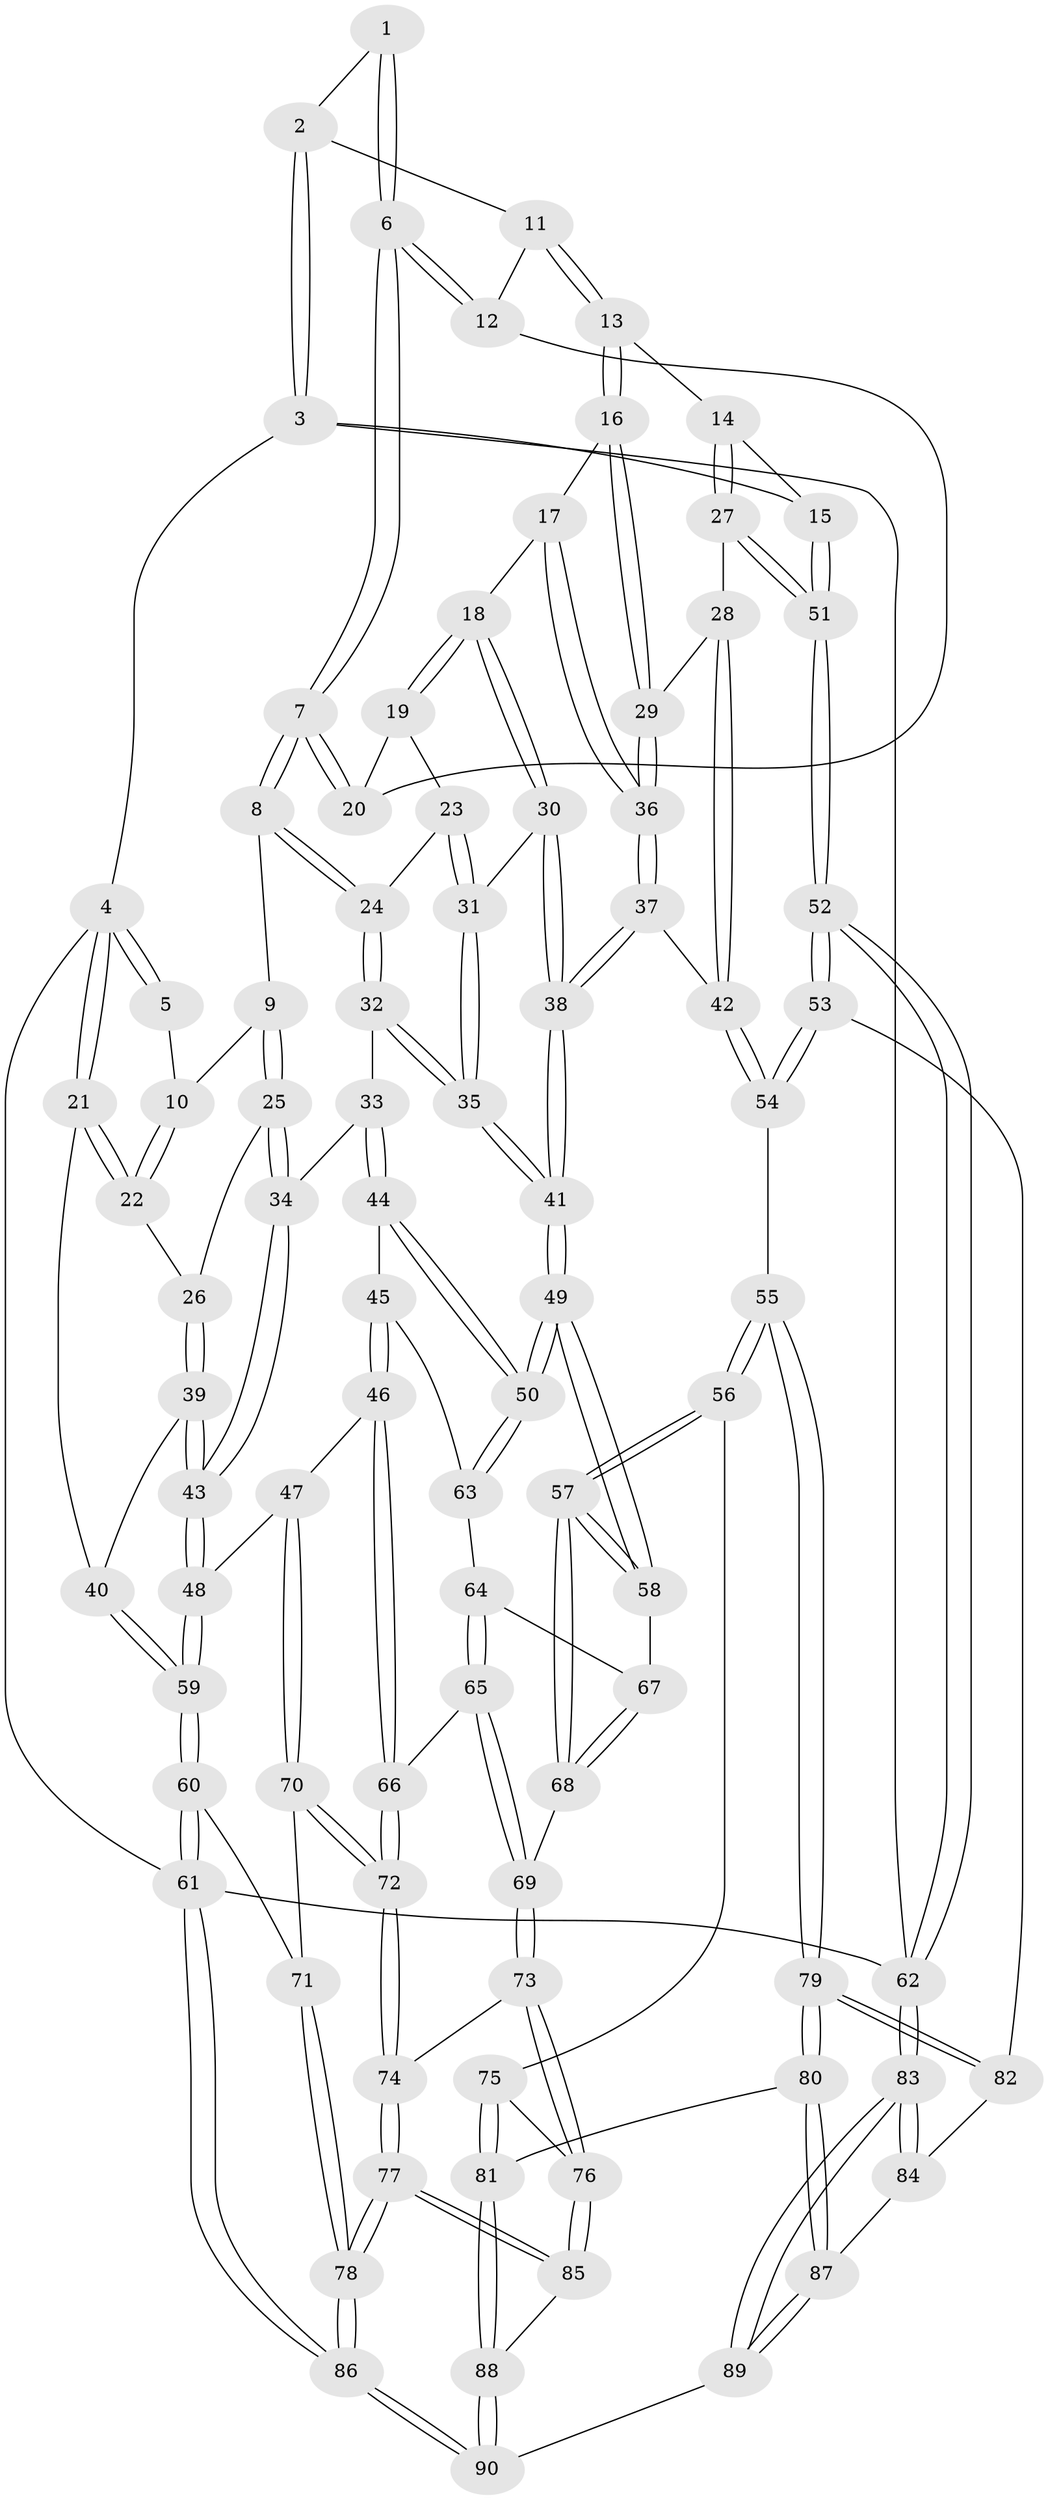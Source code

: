 // coarse degree distribution, {4: 0.6666666666666666, 3: 0.2777777777777778, 5: 0.05555555555555555}
// Generated by graph-tools (version 1.1) at 2025/38/03/04/25 23:38:28]
// undirected, 90 vertices, 222 edges
graph export_dot {
  node [color=gray90,style=filled];
  1 [pos="+0.5132517267513662+0"];
  2 [pos="+0.6984324912288139+0"];
  3 [pos="+1+0"];
  4 [pos="+0+0"];
  5 [pos="+0.405718059403347+0"];
  6 [pos="+0.5566719393987842+0.10652892048550149"];
  7 [pos="+0.5592294759667606+0.15689255389068815"];
  8 [pos="+0.5550762179457596+0.18419274693292012"];
  9 [pos="+0.372759237311001+0.16016661087226045"];
  10 [pos="+0.34295688569905225+0.11855646393441949"];
  11 [pos="+0.7587753590585173+0.06667282319427334"];
  12 [pos="+0.7262154323357923+0.11705407433839386"];
  13 [pos="+0.8774147544057271+0.166281687525749"];
  14 [pos="+0.8885224047498971+0.15906322060258057"];
  15 [pos="+1+0"];
  16 [pos="+0.8611845879203781+0.2116832890195268"];
  17 [pos="+0.7988683505674654+0.24199430976939665"];
  18 [pos="+0.7978199927834927+0.2422203104100454"];
  19 [pos="+0.7195123398973657+0.17765389198594272"];
  20 [pos="+0.7157081929197419+0.1468358141126336"];
  21 [pos="+0+0"];
  22 [pos="+0.22945484058559504+0.19497647871803653"];
  23 [pos="+0.6534092488685849+0.22792499738600522"];
  24 [pos="+0.5564683933703103+0.19569956602745478"];
  25 [pos="+0.4026725717458881+0.30369940387567057"];
  26 [pos="+0.2297964933021415+0.23365555978343158"];
  27 [pos="+1+0.3363485427419133"];
  28 [pos="+0.9767430716549848+0.31337158498269346"];
  29 [pos="+0.9065224413065559+0.27888961893411474"];
  30 [pos="+0.7783917053137382+0.25880854661254693"];
  31 [pos="+0.6868274716114843+0.27222588308964163"];
  32 [pos="+0.535829473269423+0.244542879554437"];
  33 [pos="+0.43911850922901813+0.32809104095403646"];
  34 [pos="+0.4126747450997712+0.317111220242388"];
  35 [pos="+0.6556579830779136+0.37595475912696613"];
  36 [pos="+0.8415100794667711+0.39842211636129965"];
  37 [pos="+0.8385365915834567+0.4110240447932703"];
  38 [pos="+0.7363451305008926+0.4223453526582463"];
  39 [pos="+0.16780611398887027+0.35362912260604784"];
  40 [pos="+0+0.22971150495296394"];
  41 [pos="+0.6736345691102191+0.454200069641766"];
  42 [pos="+0.8704170089014942+0.43072193134120873"];
  43 [pos="+0.20375813950914323+0.4232989514579119"];
  44 [pos="+0.4618417897977546+0.3969307767764863"];
  45 [pos="+0.3632601729803808+0.5006465792369181"];
  46 [pos="+0.23645968745205584+0.5143442006194158"];
  47 [pos="+0.21043802555584493+0.500853580399834"];
  48 [pos="+0.2068081621059674+0.49581469558385644"];
  49 [pos="+0.6374472979447949+0.5149023779206365"];
  50 [pos="+0.6063942364093184+0.5014933025178498"];
  51 [pos="+1+0.3624844266125411"];
  52 [pos="+1+0.6159410216859067"];
  53 [pos="+1+0.6230681891412498"];
  54 [pos="+1+0.6116613593722713"];
  55 [pos="+0.6800871310537625+0.6335405279451024"];
  56 [pos="+0.6792852243143332+0.6330200433489709"];
  57 [pos="+0.6718860055497929+0.6243058216278223"];
  58 [pos="+0.6395670453091442+0.5243624990728393"];
  59 [pos="+0+0.5543588863241563"];
  60 [pos="+0+0.6450433345864751"];
  61 [pos="+0+1"];
  62 [pos="+1+1"];
  63 [pos="+0.4144394290818358+0.5561557116044784"];
  64 [pos="+0.41670302243631197+0.5898289858785486"];
  65 [pos="+0.34599493808464155+0.6641718504759467"];
  66 [pos="+0.3194791026591238+0.6693788010276945"];
  67 [pos="+0.4410449964060796+0.6059418991286566"];
  68 [pos="+0.4857754434234705+0.684199529908771"];
  69 [pos="+0.46523292907536+0.702619544218744"];
  70 [pos="+0.13001511460957613+0.6947784863051479"];
  71 [pos="+0.111213120712314+0.7051340739853157"];
  72 [pos="+0.2879405638014926+0.7488806885932506"];
  73 [pos="+0.44937208621295266+0.806111529776395"];
  74 [pos="+0.2955255061016772+0.7828117625338551"];
  75 [pos="+0.6053125554778641+0.7332292024069179"];
  76 [pos="+0.46792395447445206+0.8304997121426042"];
  77 [pos="+0.2096323865787115+0.9775291415442221"];
  78 [pos="+0.1341280402654009+1"];
  79 [pos="+0.7301573729652158+0.8030070584102229"];
  80 [pos="+0.7269232864528136+0.8351854618281598"];
  81 [pos="+0.564248371047343+0.9165361826044024"];
  82 [pos="+0.92759977651944+0.7882455352903311"];
  83 [pos="+1+1"];
  84 [pos="+0.9146186175249108+0.8346479894634246"];
  85 [pos="+0.48530441051874845+0.8867022130975443"];
  86 [pos="+0+1"];
  87 [pos="+0.7802643736673379+0.9263222064665416"];
  88 [pos="+0.5403262298508561+0.9366706051198976"];
  89 [pos="+0.8314682479926309+1"];
  90 [pos="+0.5685875895788062+1"];
  1 -- 2;
  1 -- 6;
  1 -- 6;
  2 -- 3;
  2 -- 3;
  2 -- 11;
  3 -- 4;
  3 -- 15;
  3 -- 62;
  4 -- 5;
  4 -- 5;
  4 -- 21;
  4 -- 21;
  4 -- 61;
  5 -- 10;
  6 -- 7;
  6 -- 7;
  6 -- 12;
  6 -- 12;
  7 -- 8;
  7 -- 8;
  7 -- 20;
  7 -- 20;
  8 -- 9;
  8 -- 24;
  8 -- 24;
  9 -- 10;
  9 -- 25;
  9 -- 25;
  10 -- 22;
  10 -- 22;
  11 -- 12;
  11 -- 13;
  11 -- 13;
  12 -- 20;
  13 -- 14;
  13 -- 16;
  13 -- 16;
  14 -- 15;
  14 -- 27;
  14 -- 27;
  15 -- 51;
  15 -- 51;
  16 -- 17;
  16 -- 29;
  16 -- 29;
  17 -- 18;
  17 -- 36;
  17 -- 36;
  18 -- 19;
  18 -- 19;
  18 -- 30;
  18 -- 30;
  19 -- 20;
  19 -- 23;
  21 -- 22;
  21 -- 22;
  21 -- 40;
  22 -- 26;
  23 -- 24;
  23 -- 31;
  23 -- 31;
  24 -- 32;
  24 -- 32;
  25 -- 26;
  25 -- 34;
  25 -- 34;
  26 -- 39;
  26 -- 39;
  27 -- 28;
  27 -- 51;
  27 -- 51;
  28 -- 29;
  28 -- 42;
  28 -- 42;
  29 -- 36;
  29 -- 36;
  30 -- 31;
  30 -- 38;
  30 -- 38;
  31 -- 35;
  31 -- 35;
  32 -- 33;
  32 -- 35;
  32 -- 35;
  33 -- 34;
  33 -- 44;
  33 -- 44;
  34 -- 43;
  34 -- 43;
  35 -- 41;
  35 -- 41;
  36 -- 37;
  36 -- 37;
  37 -- 38;
  37 -- 38;
  37 -- 42;
  38 -- 41;
  38 -- 41;
  39 -- 40;
  39 -- 43;
  39 -- 43;
  40 -- 59;
  40 -- 59;
  41 -- 49;
  41 -- 49;
  42 -- 54;
  42 -- 54;
  43 -- 48;
  43 -- 48;
  44 -- 45;
  44 -- 50;
  44 -- 50;
  45 -- 46;
  45 -- 46;
  45 -- 63;
  46 -- 47;
  46 -- 66;
  46 -- 66;
  47 -- 48;
  47 -- 70;
  47 -- 70;
  48 -- 59;
  48 -- 59;
  49 -- 50;
  49 -- 50;
  49 -- 58;
  49 -- 58;
  50 -- 63;
  50 -- 63;
  51 -- 52;
  51 -- 52;
  52 -- 53;
  52 -- 53;
  52 -- 62;
  52 -- 62;
  53 -- 54;
  53 -- 54;
  53 -- 82;
  54 -- 55;
  55 -- 56;
  55 -- 56;
  55 -- 79;
  55 -- 79;
  56 -- 57;
  56 -- 57;
  56 -- 75;
  57 -- 58;
  57 -- 58;
  57 -- 68;
  57 -- 68;
  58 -- 67;
  59 -- 60;
  59 -- 60;
  60 -- 61;
  60 -- 61;
  60 -- 71;
  61 -- 86;
  61 -- 86;
  61 -- 62;
  62 -- 83;
  62 -- 83;
  63 -- 64;
  64 -- 65;
  64 -- 65;
  64 -- 67;
  65 -- 66;
  65 -- 69;
  65 -- 69;
  66 -- 72;
  66 -- 72;
  67 -- 68;
  67 -- 68;
  68 -- 69;
  69 -- 73;
  69 -- 73;
  70 -- 71;
  70 -- 72;
  70 -- 72;
  71 -- 78;
  71 -- 78;
  72 -- 74;
  72 -- 74;
  73 -- 74;
  73 -- 76;
  73 -- 76;
  74 -- 77;
  74 -- 77;
  75 -- 76;
  75 -- 81;
  75 -- 81;
  76 -- 85;
  76 -- 85;
  77 -- 78;
  77 -- 78;
  77 -- 85;
  77 -- 85;
  78 -- 86;
  78 -- 86;
  79 -- 80;
  79 -- 80;
  79 -- 82;
  79 -- 82;
  80 -- 81;
  80 -- 87;
  80 -- 87;
  81 -- 88;
  81 -- 88;
  82 -- 84;
  83 -- 84;
  83 -- 84;
  83 -- 89;
  83 -- 89;
  84 -- 87;
  85 -- 88;
  86 -- 90;
  86 -- 90;
  87 -- 89;
  87 -- 89;
  88 -- 90;
  88 -- 90;
  89 -- 90;
}
